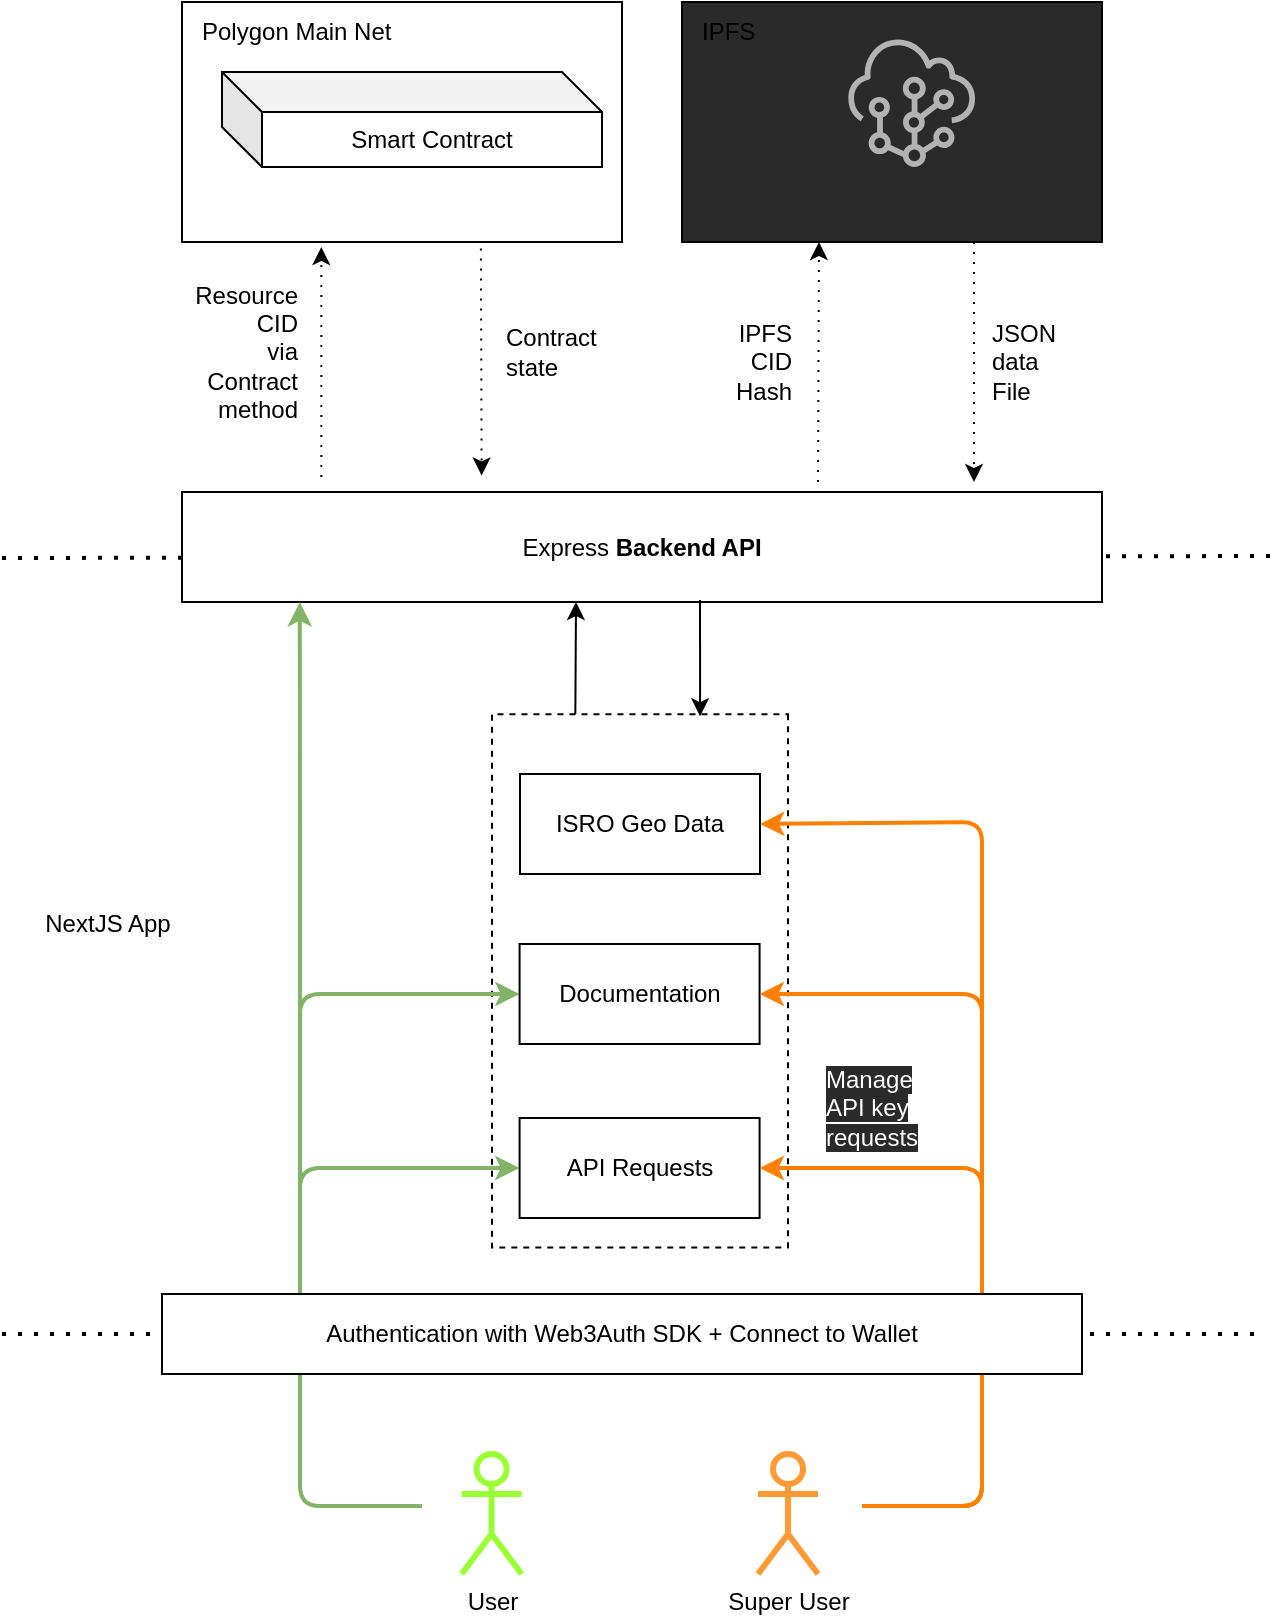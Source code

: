 <mxfile>
    <diagram id="SIpeTJENHiE1sl-4lK3j" name="Page-1">
        <mxGraphModel dx="758" dy="589" grid="1" gridSize="10" guides="1" tooltips="1" connect="1" arrows="1" fold="1" page="0" pageScale="1" pageWidth="850" pageHeight="1100" math="0" shadow="0">
            <root>
                <mxCell id="0"/>
                <mxCell id="1" parent="0"/>
                <mxCell id="116" value="" style="endArrow=none;dashed=1;html=1;dashPattern=1 3;strokeWidth=2;" parent="1" edge="1">
                    <mxGeometry width="50" height="50" relative="1" as="geometry">
                        <mxPoint x="240" y="338" as="sourcePoint"/>
                        <mxPoint x="880" y="337" as="targetPoint"/>
                    </mxGeometry>
                </mxCell>
                <mxCell id="94" value="Express &lt;b&gt;Backend API&lt;br&gt;&lt;/b&gt;" style="rounded=0;whiteSpace=wrap;html=1;" parent="1" vertex="1">
                    <mxGeometry x="330" y="305" width="460" height="55" as="geometry"/>
                </mxCell>
                <mxCell id="79" value="" style="rounded=0;whiteSpace=wrap;html=1;" parent="1" vertex="1">
                    <mxGeometry x="330" y="60" width="220" height="120" as="geometry"/>
                </mxCell>
                <mxCell id="189" value="" style="endArrow=classic;html=1;" edge="1" parent="1">
                    <mxGeometry width="50" height="50" relative="1" as="geometry">
                        <mxPoint x="526.66" y="418" as="sourcePoint"/>
                        <mxPoint x="527" y="360" as="targetPoint"/>
                    </mxGeometry>
                </mxCell>
                <mxCell id="141" value="" style="endArrow=none;dashed=1;html=1;dashPattern=1 3;strokeWidth=2;" parent="1" edge="1">
                    <mxGeometry width="50" height="50" relative="1" as="geometry">
                        <mxPoint x="240" y="726" as="sourcePoint"/>
                        <mxPoint x="870" y="726" as="targetPoint"/>
                    </mxGeometry>
                </mxCell>
                <mxCell id="129" value="" style="rounded=0;whiteSpace=wrap;html=1;dashed=1;rotation=90;" parent="1" vertex="1">
                    <mxGeometry x="425.69" y="475.43" width="266.63" height="148" as="geometry"/>
                </mxCell>
                <mxCell id="101" value="" style="rounded=0;whiteSpace=wrap;html=1;fillColor=#2A2A2A;" parent="1" vertex="1">
                    <mxGeometry x="580" y="60" width="210" height="120" as="geometry"/>
                </mxCell>
                <mxCell id="137" style="edgeStyle=none;html=1;fillColor=#d5e8d4;strokeColor=#82b366;rounded=1;strokeWidth=2;entryX=0.128;entryY=1;entryDx=0;entryDy=0;entryPerimeter=0;" parent="1" target="94" edge="1">
                    <mxGeometry relative="1" as="geometry">
                        <Array as="points">
                            <mxPoint x="389" y="812"/>
                            <mxPoint x="389" y="732"/>
                            <mxPoint x="389" y="471"/>
                        </Array>
                        <mxPoint x="450" y="812" as="sourcePoint"/>
                        <mxPoint x="389" y="370" as="targetPoint"/>
                    </mxGeometry>
                </mxCell>
                <mxCell id="53" value="User" style="shape=umlActor;verticalLabelPosition=bottom;verticalAlign=top;html=1;outlineConnect=0;strokeColor=#99FF33;strokeWidth=3;" parent="1" vertex="1">
                    <mxGeometry x="469.79" y="786" width="30" height="60" as="geometry"/>
                </mxCell>
                <mxCell id="77" value="Smart Contract" style="shape=cube;whiteSpace=wrap;html=1;boundedLbl=1;backgroundOutline=1;darkOpacity=0.05;darkOpacity2=0.1;" parent="1" vertex="1">
                    <mxGeometry x="350" y="95" width="190" height="47.5" as="geometry"/>
                </mxCell>
                <mxCell id="81" value="Polygon Main Net" style="text;html=1;strokeColor=none;fillColor=none;align=left;verticalAlign=middle;whiteSpace=wrap;rounded=0;dashed=1;" parent="1" vertex="1">
                    <mxGeometry x="338" y="60" width="120" height="30" as="geometry"/>
                </mxCell>
                <mxCell id="102" value="IPFS" style="text;html=1;strokeColor=none;fillColor=none;align=left;verticalAlign=middle;whiteSpace=wrap;rounded=0;dashed=1;" parent="1" vertex="1">
                    <mxGeometry x="588" y="60" width="30" height="30" as="geometry"/>
                </mxCell>
                <mxCell id="106" value="JSON&lt;br&gt;data File" style="text;html=1;strokeColor=none;fillColor=none;align=left;verticalAlign=middle;whiteSpace=wrap;rounded=0;dashed=1;" parent="1" vertex="1">
                    <mxGeometry x="733.18" y="225" width="26.82" height="30" as="geometry"/>
                </mxCell>
                <mxCell id="108" value="&lt;div&gt;&lt;span&gt;IPFS CID Hash&lt;/span&gt;&lt;/div&gt;" style="text;html=1;strokeColor=none;fillColor=none;align=right;verticalAlign=middle;whiteSpace=wrap;rounded=0;dashed=1;" parent="1" vertex="1">
                    <mxGeometry x="590" y="225" width="47" height="30" as="geometry"/>
                </mxCell>
                <mxCell id="109" value="Resource CID&lt;br&gt;via Contract method" style="text;html=1;strokeColor=none;fillColor=none;align=right;verticalAlign=middle;whiteSpace=wrap;rounded=0;dashed=1;" parent="1" vertex="1">
                    <mxGeometry x="340" y="220" width="50" height="30" as="geometry"/>
                </mxCell>
                <mxCell id="112" value="" style="endArrow=classic;html=1;dashed=1;dashPattern=1 4;" parent="1" edge="1">
                    <mxGeometry width="50" height="50" relative="1" as="geometry">
                        <mxPoint x="399.66" y="297.5" as="sourcePoint"/>
                        <mxPoint x="399.66" y="182.5" as="targetPoint"/>
                    </mxGeometry>
                </mxCell>
                <mxCell id="113" value="" style="endArrow=classic;html=1;dashed=1;dashPattern=1 4;" parent="1" edge="1">
                    <mxGeometry width="50" height="50" relative="1" as="geometry">
                        <mxPoint x="479.45" y="183.25" as="sourcePoint"/>
                        <mxPoint x="479.82" y="296.75" as="targetPoint"/>
                    </mxGeometry>
                </mxCell>
                <mxCell id="114" value="Contract state" style="text;html=1;strokeColor=none;fillColor=none;align=left;verticalAlign=middle;whiteSpace=wrap;rounded=0;dashed=1;" parent="1" vertex="1">
                    <mxGeometry x="490" y="220" width="60" height="30" as="geometry"/>
                </mxCell>
                <mxCell id="117" value="" style="sketch=0;outlineConnect=0;fontColor=#ffffff;fillColor=#B3B3B3;strokeColor=none;dashed=0;verticalLabelPosition=bottom;verticalAlign=top;align=center;html=1;fontSize=12;fontStyle=0;aspect=fixed;pointerEvents=1;shape=mxgraph.aws4.resource;shadow=0;" parent="1" vertex="1">
                    <mxGeometry x="663.09" y="77.32" width="63.51" height="65.18" as="geometry"/>
                </mxCell>
                <mxCell id="124" value="ISRO Geo Data" style="rounded=0;whiteSpace=wrap;html=1;" parent="1" vertex="1">
                    <mxGeometry x="499" y="446" width="120" height="50" as="geometry"/>
                </mxCell>
                <mxCell id="125" value="&lt;span style=&quot;font-family: helvetica; font-size: 12px; font-style: normal; font-weight: 400; letter-spacing: normal; text-align: left; text-indent: 0px; text-transform: none; word-spacing: 0px; background-color: rgb(42, 42, 42);&quot;&gt;Manage API key&lt;br&gt;requests&lt;/span&gt;" style="text;whiteSpace=wrap;html=1;fontColor=#FFFFFF;" parent="1" vertex="1">
                    <mxGeometry x="650.18" y="585" width="60" height="40" as="geometry"/>
                </mxCell>
                <mxCell id="138" style="edgeStyle=none;html=1;fillColor=#e51400;strokeColor=#FF8000;entryX=1;entryY=0.5;entryDx=0;entryDy=0;rounded=1;strokeWidth=2;" parent="1" target="124" edge="1">
                    <mxGeometry relative="1" as="geometry">
                        <Array as="points">
                            <mxPoint x="730" y="812"/>
                            <mxPoint x="730" y="726"/>
                            <mxPoint x="730" y="470"/>
                        </Array>
                        <mxPoint x="730" y="432" as="targetPoint"/>
                        <mxPoint x="679" y="812" as="sourcePoint"/>
                    </mxGeometry>
                </mxCell>
                <mxCell id="133" value="Super User" style="shape=umlActor;verticalLabelPosition=bottom;verticalAlign=top;html=1;outlineConnect=0;strokeColor=#FF9933;strokeWidth=3;" parent="1" vertex="1">
                    <mxGeometry x="618" y="786" width="30" height="60" as="geometry"/>
                </mxCell>
                <mxCell id="142" value="NextJS App" style="text;html=1;strokeColor=none;fillColor=none;align=center;verticalAlign=middle;whiteSpace=wrap;rounded=0;" parent="1" vertex="1">
                    <mxGeometry x="248" y="506" width="90" height="30" as="geometry"/>
                </mxCell>
                <mxCell id="143" value="Request&lt;br&gt;&amp;amp; Recieve Data w/ API key" style="text;html=1;strokeColor=none;fillColor=none;align=left;verticalAlign=middle;whiteSpace=wrap;rounded=0;fontColor=#FFFFFF;" parent="1" vertex="1">
                    <mxGeometry x="403.12" y="428" width="60.79" height="30" as="geometry"/>
                </mxCell>
                <mxCell id="145" value="Register app &amp;amp; Get API key" style="text;html=1;strokeColor=none;fillColor=none;align=left;verticalAlign=middle;whiteSpace=wrap;rounded=0;fontColor=#FFFFFF;" parent="1" vertex="1">
                    <mxGeometry x="404.12" y="660" width="59.79" height="30" as="geometry"/>
                </mxCell>
                <mxCell id="149" value="Manage&amp;nbsp; API Docs&amp;nbsp; w/ CMS" style="text;html=1;strokeColor=none;fillColor=none;align=left;verticalAlign=middle;whiteSpace=wrap;rounded=0;fontColor=#FFFFFF;" parent="1" vertex="1">
                    <mxGeometry x="650" y="506" width="70" height="45" as="geometry"/>
                </mxCell>
                <mxCell id="151" value="&lt;span style=&quot;font-family: &amp;quot;helvetica&amp;quot;&quot;&gt;Manage Data Resources&lt;/span&gt;" style="text;html=1;strokeColor=none;fillColor=none;align=left;verticalAlign=middle;whiteSpace=wrap;rounded=0;fontColor=#FFFFFF;" parent="1" vertex="1">
                    <mxGeometry x="650.18" y="428" width="42.61" height="30" as="geometry"/>
                </mxCell>
                <mxCell id="153" value="Read API Docs" style="text;html=1;strokeColor=none;fillColor=none;align=left;verticalAlign=middle;whiteSpace=wrap;rounded=0;fontColor=#FFFFFF;" parent="1" vertex="1">
                    <mxGeometry x="404.12" y="571" width="45.5" height="47" as="geometry"/>
                </mxCell>
                <mxCell id="160" value="" style="endArrow=classic;html=1;fontColor=#FF0080;entryX=0;entryY=0.5;entryDx=0;entryDy=0;fillColor=#d5e8d4;strokeColor=#82b366;strokeWidth=2;" parent="1" target="122" edge="1">
                    <mxGeometry width="50" height="50" relative="1" as="geometry">
                        <mxPoint x="389" y="752" as="sourcePoint"/>
                        <mxPoint x="458.79" y="515" as="targetPoint"/>
                        <Array as="points">
                            <mxPoint x="389" y="732"/>
                            <mxPoint x="389" y="602"/>
                            <mxPoint x="389" y="556"/>
                        </Array>
                    </mxGeometry>
                </mxCell>
                <mxCell id="123" value="API Requests" style="rounded=0;whiteSpace=wrap;html=1;" parent="1" vertex="1">
                    <mxGeometry x="498.79" y="618" width="120" height="50" as="geometry"/>
                </mxCell>
                <mxCell id="122" value="Documentation" style="rounded=0;whiteSpace=wrap;html=1;" parent="1" vertex="1">
                    <mxGeometry x="498.79" y="531" width="120" height="50" as="geometry"/>
                </mxCell>
                <mxCell id="168" value="" style="endArrow=classic;html=1;fontColor=#FF0080;entryX=0;entryY=0.5;entryDx=0;entryDy=0;fillColor=#d5e8d4;strokeColor=#82b366;strokeWidth=2;" parent="1" edge="1" target="123">
                    <mxGeometry width="50" height="50" relative="1" as="geometry">
                        <mxPoint x="389" y="763" as="sourcePoint"/>
                        <mxPoint x="498.79" y="603" as="targetPoint"/>
                        <Array as="points">
                            <mxPoint x="389" y="690"/>
                            <mxPoint x="389" y="643"/>
                        </Array>
                    </mxGeometry>
                </mxCell>
                <mxCell id="169" style="edgeStyle=none;html=1;fillColor=#e51400;strokeColor=#FF8000;entryX=1;entryY=0.5;entryDx=0;entryDy=0;rounded=1;strokeWidth=2;" parent="1" edge="1" target="122">
                    <mxGeometry relative="1" as="geometry">
                        <Array as="points">
                            <mxPoint x="730" y="812"/>
                            <mxPoint x="730" y="556"/>
                        </Array>
                        <mxPoint x="619" y="517" as="targetPoint"/>
                        <mxPoint x="680" y="812" as="sourcePoint"/>
                    </mxGeometry>
                </mxCell>
                <mxCell id="170" style="edgeStyle=none;html=1;fillColor=#e51400;strokeColor=#FF8000;entryX=1;entryY=0.5;entryDx=0;entryDy=0;rounded=1;strokeWidth=2;" parent="1" edge="1" target="123">
                    <mxGeometry relative="1" as="geometry">
                        <Array as="points">
                            <mxPoint x="730" y="812"/>
                            <mxPoint x="730" y="643"/>
                        </Array>
                        <mxPoint x="619" y="604" as="targetPoint"/>
                        <mxPoint x="670" y="812" as="sourcePoint"/>
                    </mxGeometry>
                </mxCell>
                <mxCell id="132" value="Authentication with Web3Auth SDK + Connect to Wallet" style="rounded=0;whiteSpace=wrap;html=1;" parent="1" vertex="1">
                    <mxGeometry x="320" y="706" width="460" height="40" as="geometry"/>
                </mxCell>
                <mxCell id="171" value="" style="endArrow=classic;html=1;dashed=1;dashPattern=1 4;" edge="1" parent="1">
                    <mxGeometry width="50" height="50" relative="1" as="geometry">
                        <mxPoint x="648" y="300" as="sourcePoint"/>
                        <mxPoint x="648.49" y="180" as="targetPoint"/>
                    </mxGeometry>
                </mxCell>
                <mxCell id="172" value="" style="endArrow=classic;html=1;dashed=1;dashPattern=1 4;" edge="1" parent="1">
                    <mxGeometry width="50" height="50" relative="1" as="geometry">
                        <mxPoint x="726" y="180" as="sourcePoint"/>
                        <mxPoint x="726" y="300" as="targetPoint"/>
                    </mxGeometry>
                </mxCell>
                <mxCell id="175" value="via &lt;br&gt;ORBIT DB" style="text;html=1;align=center;verticalAlign=middle;whiteSpace=wrap;rounded=0;dashed=1;fontColor=#FFFFFF;fontStyle=1;fontSize=9;" vertex="1" parent="1">
                    <mxGeometry x="663.09" y="225" width="49.82" height="30" as="geometry"/>
                </mxCell>
                <mxCell id="178" value="&lt;font color=&quot;#ffffff&quot; style=&quot;font-size: 9px&quot;&gt;via&lt;br&gt;SOLIDITY&lt;/font&gt;" style="text;html=1;align=center;verticalAlign=middle;whiteSpace=wrap;rounded=0;dashed=1;fontColor=#000000;fontStyle=1;fontSize=9;" vertex="1" parent="1">
                    <mxGeometry x="414.09" y="222" width="49.82" height="30" as="geometry"/>
                </mxCell>
                <mxCell id="191" value="" style="endArrow=classic;html=1;verticalAlign=middle;horizontal=1;entryX=0.015;entryY=0.297;entryDx=0;entryDy=0;entryPerimeter=0;" edge="1" parent="1">
                    <mxGeometry width="50" height="50" relative="1" as="geometry">
                        <mxPoint x="589" y="359" as="sourcePoint"/>
                        <mxPoint x="589.049" y="417.114" as="targetPoint"/>
                    </mxGeometry>
                </mxCell>
            </root>
        </mxGraphModel>
    </diagram>
</mxfile>